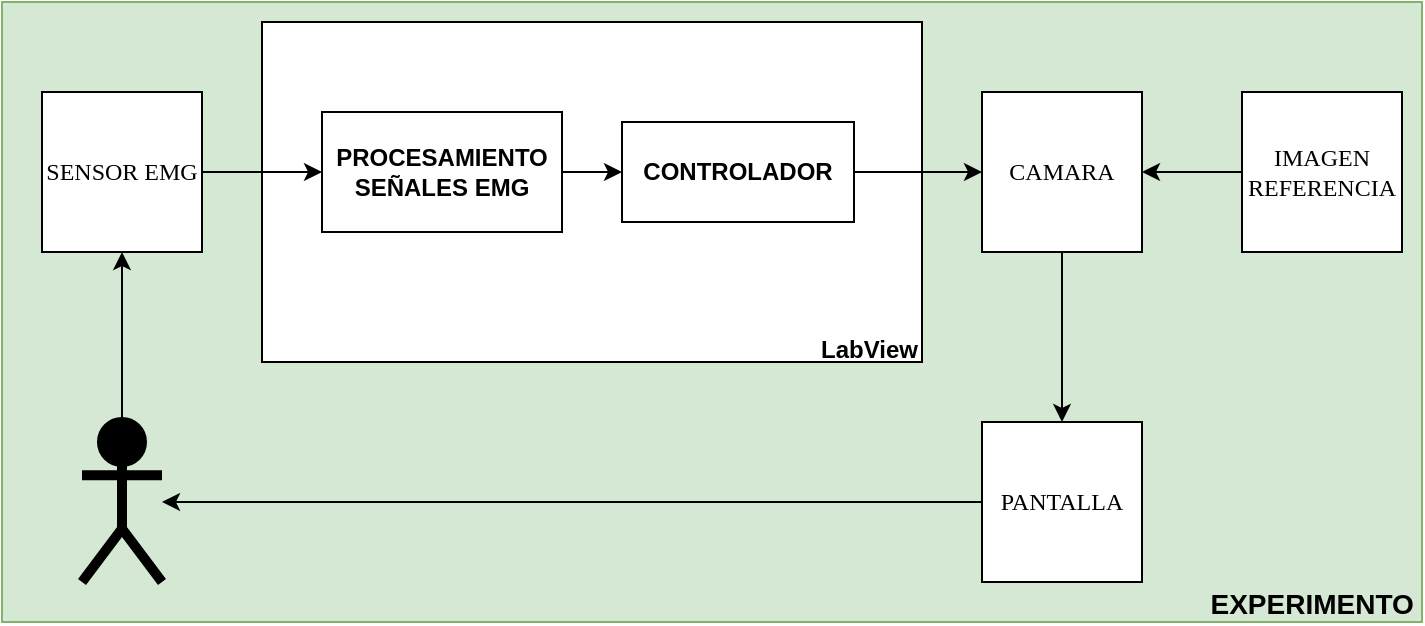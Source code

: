 <mxfile version="21.7.1" type="device">
  <diagram name="Página-1" id="MO83ZPr7ETNEqKZXUpil">
    <mxGraphModel dx="1050" dy="581" grid="1" gridSize="10" guides="1" tooltips="1" connect="1" arrows="1" fold="1" page="1" pageScale="1" pageWidth="827" pageHeight="1169" math="0" shadow="0">
      <root>
        <mxCell id="0" />
        <mxCell id="1" parent="0" />
        <mxCell id="MFgAR4upCRokek5zhBTq-22" value="&lt;br&gt;&lt;br&gt;&lt;br&gt;&lt;br&gt;&lt;br&gt;&lt;br&gt;&lt;br&gt;&lt;br&gt;&lt;br&gt;&lt;br&gt;&lt;br&gt;&lt;br&gt;&lt;br&gt;&lt;br&gt;&lt;br&gt;&lt;br&gt;&lt;br&gt;&lt;br&gt;&lt;br&gt;&lt;br&gt;&lt;span style=&quot;white-space: pre;&quot;&gt;&#x9;&lt;/span&gt;&lt;span style=&quot;white-space: pre;&quot;&gt;&#x9;&lt;/span&gt;&lt;span style=&quot;white-space: pre;&quot;&gt;&#x9;&lt;/span&gt;&lt;span style=&quot;white-space: pre;&quot;&gt;&#x9;&lt;/span&gt;&lt;span style=&quot;white-space: pre;&quot;&gt;&#x9;&lt;/span&gt;&lt;span style=&quot;white-space: pre;&quot;&gt;&#x9;&lt;/span&gt;&lt;span style=&quot;white-space: pre;&quot;&gt;&#x9;&lt;/span&gt;&lt;span style=&quot;white-space: pre;&quot;&gt;&#x9;&lt;/span&gt;&lt;span style=&quot;white-space: pre;&quot;&gt;&#x9;&lt;/span&gt;&lt;span style=&quot;white-space: pre;&quot;&gt;&#x9;&lt;/span&gt;&lt;span style=&quot;white-space: pre;&quot;&gt;&#x9;&lt;/span&gt;&lt;span style=&quot;white-space: pre;&quot;&gt;&#x9;&lt;/span&gt;&lt;span style=&quot;white-space: pre;&quot;&gt;&#x9;&lt;/span&gt;&lt;span style=&quot;white-space: pre;&quot;&gt;&#x9;&lt;/span&gt;&lt;span style=&quot;white-space: pre;&quot;&gt;&#x9;&lt;/span&gt;&lt;span style=&quot;white-space: pre;&quot;&gt;&#x9;&lt;/span&gt;&lt;span style=&quot;white-space: pre;&quot;&gt;&lt;span style=&quot;font-size: 20px;&quot;&gt;&#x9;&lt;/span&gt;&lt;span style=&quot;font-size: 18px; white-space: pre;&quot;&gt;&#x9;&lt;span style=&quot;white-space: pre;&quot;&gt;&#x9;&lt;/span&gt;&lt;span style=&quot;white-space: pre;&quot;&gt;&#x9;&lt;/span&gt;&lt;span style=&quot;white-space: pre;&quot;&gt;&#x9;&lt;/span&gt;&lt;/span&gt;&lt;font size=&quot;1&quot;&gt;&lt;b style=&quot;font-size: 14px;&quot;&gt;EXPERIMENTO&lt;/b&gt;&lt;/font&gt;&lt;/span&gt;" style="rounded=0;whiteSpace=wrap;html=1;fillColor=#d5e8d4;strokeColor=#82b366;" parent="1" vertex="1">
          <mxGeometry x="110" y="150" width="710" height="310" as="geometry" />
        </mxCell>
        <mxCell id="MFgAR4upCRokek5zhBTq-1" value="&lt;blockquote style=&quot;margin: 0 0 0 40px; border: none; padding: 0px;&quot;&gt;&lt;blockquote style=&quot;margin: 0 0 0 40px; border: none; padding: 0px;&quot;&gt;&lt;blockquote style=&quot;margin: 0 0 0 40px; border: none; padding: 0px;&quot;&gt;&lt;br&gt;&lt;/blockquote&gt;&lt;blockquote style=&quot;margin: 0 0 0 40px; border: none; padding: 0px;&quot;&gt;&lt;b&gt;&lt;br&gt;&lt;/b&gt;&lt;/blockquote&gt;&lt;blockquote style=&quot;margin: 0 0 0 40px; border: none; padding: 0px;&quot;&gt;&lt;b&gt;&lt;br&gt;&lt;/b&gt;&lt;/blockquote&gt;&lt;blockquote style=&quot;margin: 0 0 0 40px; border: none; padding: 0px;&quot;&gt;&lt;b&gt;&lt;br&gt;&lt;/b&gt;&lt;/blockquote&gt;&lt;blockquote style=&quot;margin: 0 0 0 40px; border: none; padding: 0px;&quot;&gt;&lt;b&gt;&lt;br&gt;&lt;/b&gt;&lt;/blockquote&gt;&lt;blockquote style=&quot;margin: 0 0 0 40px; border: none; padding: 0px;&quot;&gt;&lt;b&gt;&lt;br&gt;&lt;/b&gt;&lt;/blockquote&gt;&lt;blockquote style=&quot;margin: 0 0 0 40px; border: none; padding: 0px;&quot;&gt;&lt;b&gt;&lt;br&gt;&lt;/b&gt;&lt;/blockquote&gt;&lt;blockquote style=&quot;margin: 0 0 0 40px; border: none; padding: 0px;&quot;&gt;&lt;b&gt;&lt;br&gt;&lt;/b&gt;&lt;/blockquote&gt;&lt;blockquote style=&quot;margin: 0 0 0 40px; border: none; padding: 0px;&quot;&gt;&lt;b&gt;&lt;br&gt;&lt;/b&gt;&lt;/blockquote&gt;&lt;blockquote style=&quot;margin: 0 0 0 40px; border: none; padding: 0px;&quot;&gt;&lt;b&gt;&lt;br&gt;&lt;/b&gt;&lt;/blockquote&gt;&lt;blockquote style=&quot;margin: 0 0 0 40px; border: none; padding: 0px;&quot;&gt;&lt;span style=&quot;background-color: initial;&quot;&gt;&lt;b&gt;&lt;br&gt;&lt;/b&gt;&lt;/span&gt;&lt;/blockquote&gt;&lt;blockquote style=&quot;margin: 0 0 0 40px; border: none; padding: 0px;&quot;&gt;&lt;span style=&quot;background-color: initial;&quot;&gt;&lt;b&gt;LabView&lt;/b&gt;&lt;/span&gt;&lt;br&gt;&lt;/blockquote&gt;&lt;/blockquote&gt;&lt;/blockquote&gt;" style="rounded=0;whiteSpace=wrap;html=1;align=right;" parent="1" vertex="1">
          <mxGeometry x="240" y="160" width="330" height="170" as="geometry" />
        </mxCell>
        <mxCell id="MFgAR4upCRokek5zhBTq-15" style="edgeStyle=orthogonalEdgeStyle;rounded=0;orthogonalLoop=1;jettySize=auto;html=1;exitX=1;exitY=0.5;exitDx=0;exitDy=0;entryX=0;entryY=0.5;entryDx=0;entryDy=0;" parent="1" source="MFgAR4upCRokek5zhBTq-3" target="MFgAR4upCRokek5zhBTq-7" edge="1">
          <mxGeometry relative="1" as="geometry" />
        </mxCell>
        <mxCell id="MFgAR4upCRokek5zhBTq-3" value="&lt;b&gt;CONTROLADOR&lt;/b&gt;" style="rounded=0;whiteSpace=wrap;html=1;" parent="1" vertex="1">
          <mxGeometry x="420" y="210" width="116" height="50" as="geometry" />
        </mxCell>
        <mxCell id="MFgAR4upCRokek5zhBTq-19" style="edgeStyle=orthogonalEdgeStyle;rounded=0;orthogonalLoop=1;jettySize=auto;html=1;" parent="1" source="MFgAR4upCRokek5zhBTq-4" target="MFgAR4upCRokek5zhBTq-3" edge="1">
          <mxGeometry relative="1" as="geometry" />
        </mxCell>
        <mxCell id="MFgAR4upCRokek5zhBTq-4" value="&lt;b&gt;PROCESAMIENTO SEÑALES EMG&lt;/b&gt;" style="rounded=0;whiteSpace=wrap;html=1;" parent="1" vertex="1">
          <mxGeometry x="270" y="205" width="120" height="60" as="geometry" />
        </mxCell>
        <mxCell id="MFgAR4upCRokek5zhBTq-17" style="edgeStyle=orthogonalEdgeStyle;rounded=0;orthogonalLoop=1;jettySize=auto;html=1;exitX=0;exitY=0.5;exitDx=0;exitDy=0;" parent="1" source="MFgAR4upCRokek5zhBTq-6" target="MFgAR4upCRokek5zhBTq-9" edge="1">
          <mxGeometry relative="1" as="geometry" />
        </mxCell>
        <mxCell id="MFgAR4upCRokek5zhBTq-6" value="&lt;font face=&quot;Garamond&quot;&gt;PANTALLA&lt;/font&gt;" style="whiteSpace=wrap;html=1;aspect=fixed;" parent="1" vertex="1">
          <mxGeometry x="600" y="360" width="80" height="80" as="geometry" />
        </mxCell>
        <mxCell id="MFgAR4upCRokek5zhBTq-16" style="edgeStyle=orthogonalEdgeStyle;rounded=0;orthogonalLoop=1;jettySize=auto;html=1;entryX=0.5;entryY=0;entryDx=0;entryDy=0;" parent="1" source="MFgAR4upCRokek5zhBTq-7" target="MFgAR4upCRokek5zhBTq-6" edge="1">
          <mxGeometry relative="1" as="geometry" />
        </mxCell>
        <mxCell id="MFgAR4upCRokek5zhBTq-7" value="&lt;font face=&quot;Garamond&quot;&gt;CAMARA&lt;/font&gt;" style="whiteSpace=wrap;html=1;aspect=fixed;" parent="1" vertex="1">
          <mxGeometry x="600" y="195" width="80" height="80" as="geometry" />
        </mxCell>
        <mxCell id="MFgAR4upCRokek5zhBTq-18" style="edgeStyle=orthogonalEdgeStyle;rounded=0;orthogonalLoop=1;jettySize=auto;html=1;entryX=1;entryY=0.5;entryDx=0;entryDy=0;" parent="1" source="MFgAR4upCRokek5zhBTq-8" target="MFgAR4upCRokek5zhBTq-7" edge="1">
          <mxGeometry relative="1" as="geometry" />
        </mxCell>
        <mxCell id="MFgAR4upCRokek5zhBTq-8" value="&lt;font face=&quot;Garamond&quot;&gt;IMAGEN REFERENCIA&lt;/font&gt;" style="whiteSpace=wrap;html=1;aspect=fixed;" parent="1" vertex="1">
          <mxGeometry x="730" y="195" width="80" height="80" as="geometry" />
        </mxCell>
        <mxCell id="MFgAR4upCRokek5zhBTq-21" style="edgeStyle=orthogonalEdgeStyle;rounded=0;orthogonalLoop=1;jettySize=auto;html=1;entryX=0.5;entryY=1;entryDx=0;entryDy=0;" parent="1" source="MFgAR4upCRokek5zhBTq-9" target="MFgAR4upCRokek5zhBTq-14" edge="1">
          <mxGeometry relative="1" as="geometry" />
        </mxCell>
        <mxCell id="MFgAR4upCRokek5zhBTq-9" value="" style="shape=umlActor;verticalLabelPosition=bottom;verticalAlign=top;html=1;outlineConnect=0;fillStyle=solid;fillColor=#000000;strokeColor=#000000;strokeWidth=5;" parent="1" vertex="1">
          <mxGeometry x="150" y="360" width="40" height="80" as="geometry" />
        </mxCell>
        <mxCell id="MFgAR4upCRokek5zhBTq-20" style="edgeStyle=orthogonalEdgeStyle;rounded=0;orthogonalLoop=1;jettySize=auto;html=1;entryX=0;entryY=0.5;entryDx=0;entryDy=0;" parent="1" source="MFgAR4upCRokek5zhBTq-14" target="MFgAR4upCRokek5zhBTq-4" edge="1">
          <mxGeometry relative="1" as="geometry" />
        </mxCell>
        <mxCell id="MFgAR4upCRokek5zhBTq-14" value="&lt;font face=&quot;Garamond&quot;&gt;SENSOR EMG&lt;/font&gt;" style="whiteSpace=wrap;html=1;aspect=fixed;" parent="1" vertex="1">
          <mxGeometry x="130" y="195" width="80" height="80" as="geometry" />
        </mxCell>
      </root>
    </mxGraphModel>
  </diagram>
</mxfile>
